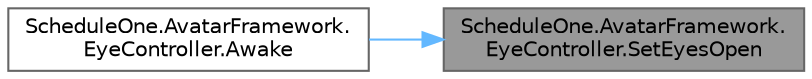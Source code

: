 digraph "ScheduleOne.AvatarFramework.EyeController.SetEyesOpen"
{
 // LATEX_PDF_SIZE
  bgcolor="transparent";
  edge [fontname=Helvetica,fontsize=10,labelfontname=Helvetica,labelfontsize=10];
  node [fontname=Helvetica,fontsize=10,shape=box,height=0.2,width=0.4];
  rankdir="RL";
  Node1 [id="Node000001",label="ScheduleOne.AvatarFramework.\lEyeController.SetEyesOpen",height=0.2,width=0.4,color="gray40", fillcolor="grey60", style="filled", fontcolor="black",tooltip=" "];
  Node1 -> Node2 [id="edge1_Node000001_Node000002",dir="back",color="steelblue1",style="solid",tooltip=" "];
  Node2 [id="Node000002",label="ScheduleOne.AvatarFramework.\lEyeController.Awake",height=0.2,width=0.4,color="grey40", fillcolor="white", style="filled",URL="$class_schedule_one_1_1_avatar_framework_1_1_eye_controller.html#ad230f11e25f1b371da85496537c95851",tooltip=" "];
}
